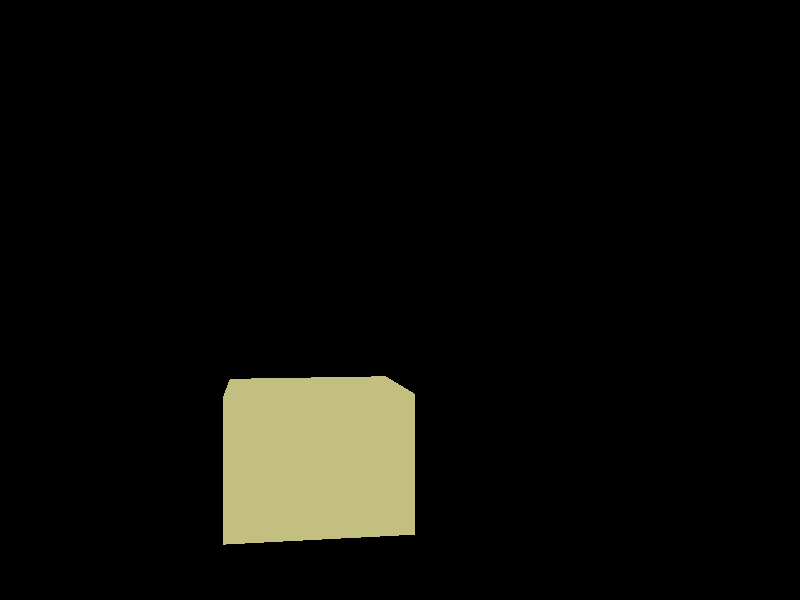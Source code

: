 //Testing surfel generation

//camera pointing around 45 degrees
//camera {
//  location  <-10, 10, 10> 
//  up        <0,  1,  0>
//  right     <.94, 0,  -.94>
//  look_at   <0, 0, 0>
//}

//standard camera down z axis
//camera {
//  location  <0, 0, 10>
//  up        <0, 1, 0>
//  right     <1.33333, 0,  0>
//  look_at   <0, 0, 0>
//}

// Cornell Box cam
camera {
  location  <0, 5, 15.5>
  up        <0,  1,  0>
  right     <1, 0,  0>
  look_at   <0, 5, 0>
}

light_source {<-100, 100, 100> color rgb <1, 1, 1>}

//box { <-1,-1,-1>, <1,1,1>
//    pigment { color rgb <1.0, 0.0, 0.0>}
//    finish {ambient 0.2 diffuse 0.8}
//    translate <0, 0, 0>
//    scale <1, 1, 1>
//}

box { <-1,-1,-1>, <1,1,1>
   rotate <0, 80, 0>
//   rotate <0, 45, 0>
   scale 1.5
   translate <1.5, 1.5, 1.5>
   pigment { color rgb <0.76,0.75,0.5> }
   finish { ambient 0.6 diffuse 0.8 }
}

//sphere { <0, 0, 0>, 1
//  pigment { color rgb <1.0, 0.0, 1.0>}
//  finish {ambient 0.5 diffuse 0.9}
//  translate <0, 0, 0>
//  scale <1, 4, 1>
//}

//sphere { <0, 0, 0>, 1
//  pigment { color rgb <1.0, 0.1, 1.0>}
//  finish {ambient 0.2 diffuse 0.4 specular 0.5 roughness 0.05}
//  scale <1, 2, 1>
//  rotate <0, 0, 25>
//  translate <-1.2, 0 ,0>
//}

//triangle { <-2,-2,0>, <0,2,0>, <2,-2,0>
//  pigment { color rgb <1.0, 0.0, 1.0>}
//  finish {ambient 0.2 diffuse 0.4}
//  translate <0, 0, 0>
//  scale <1, 2, 1>
//}
